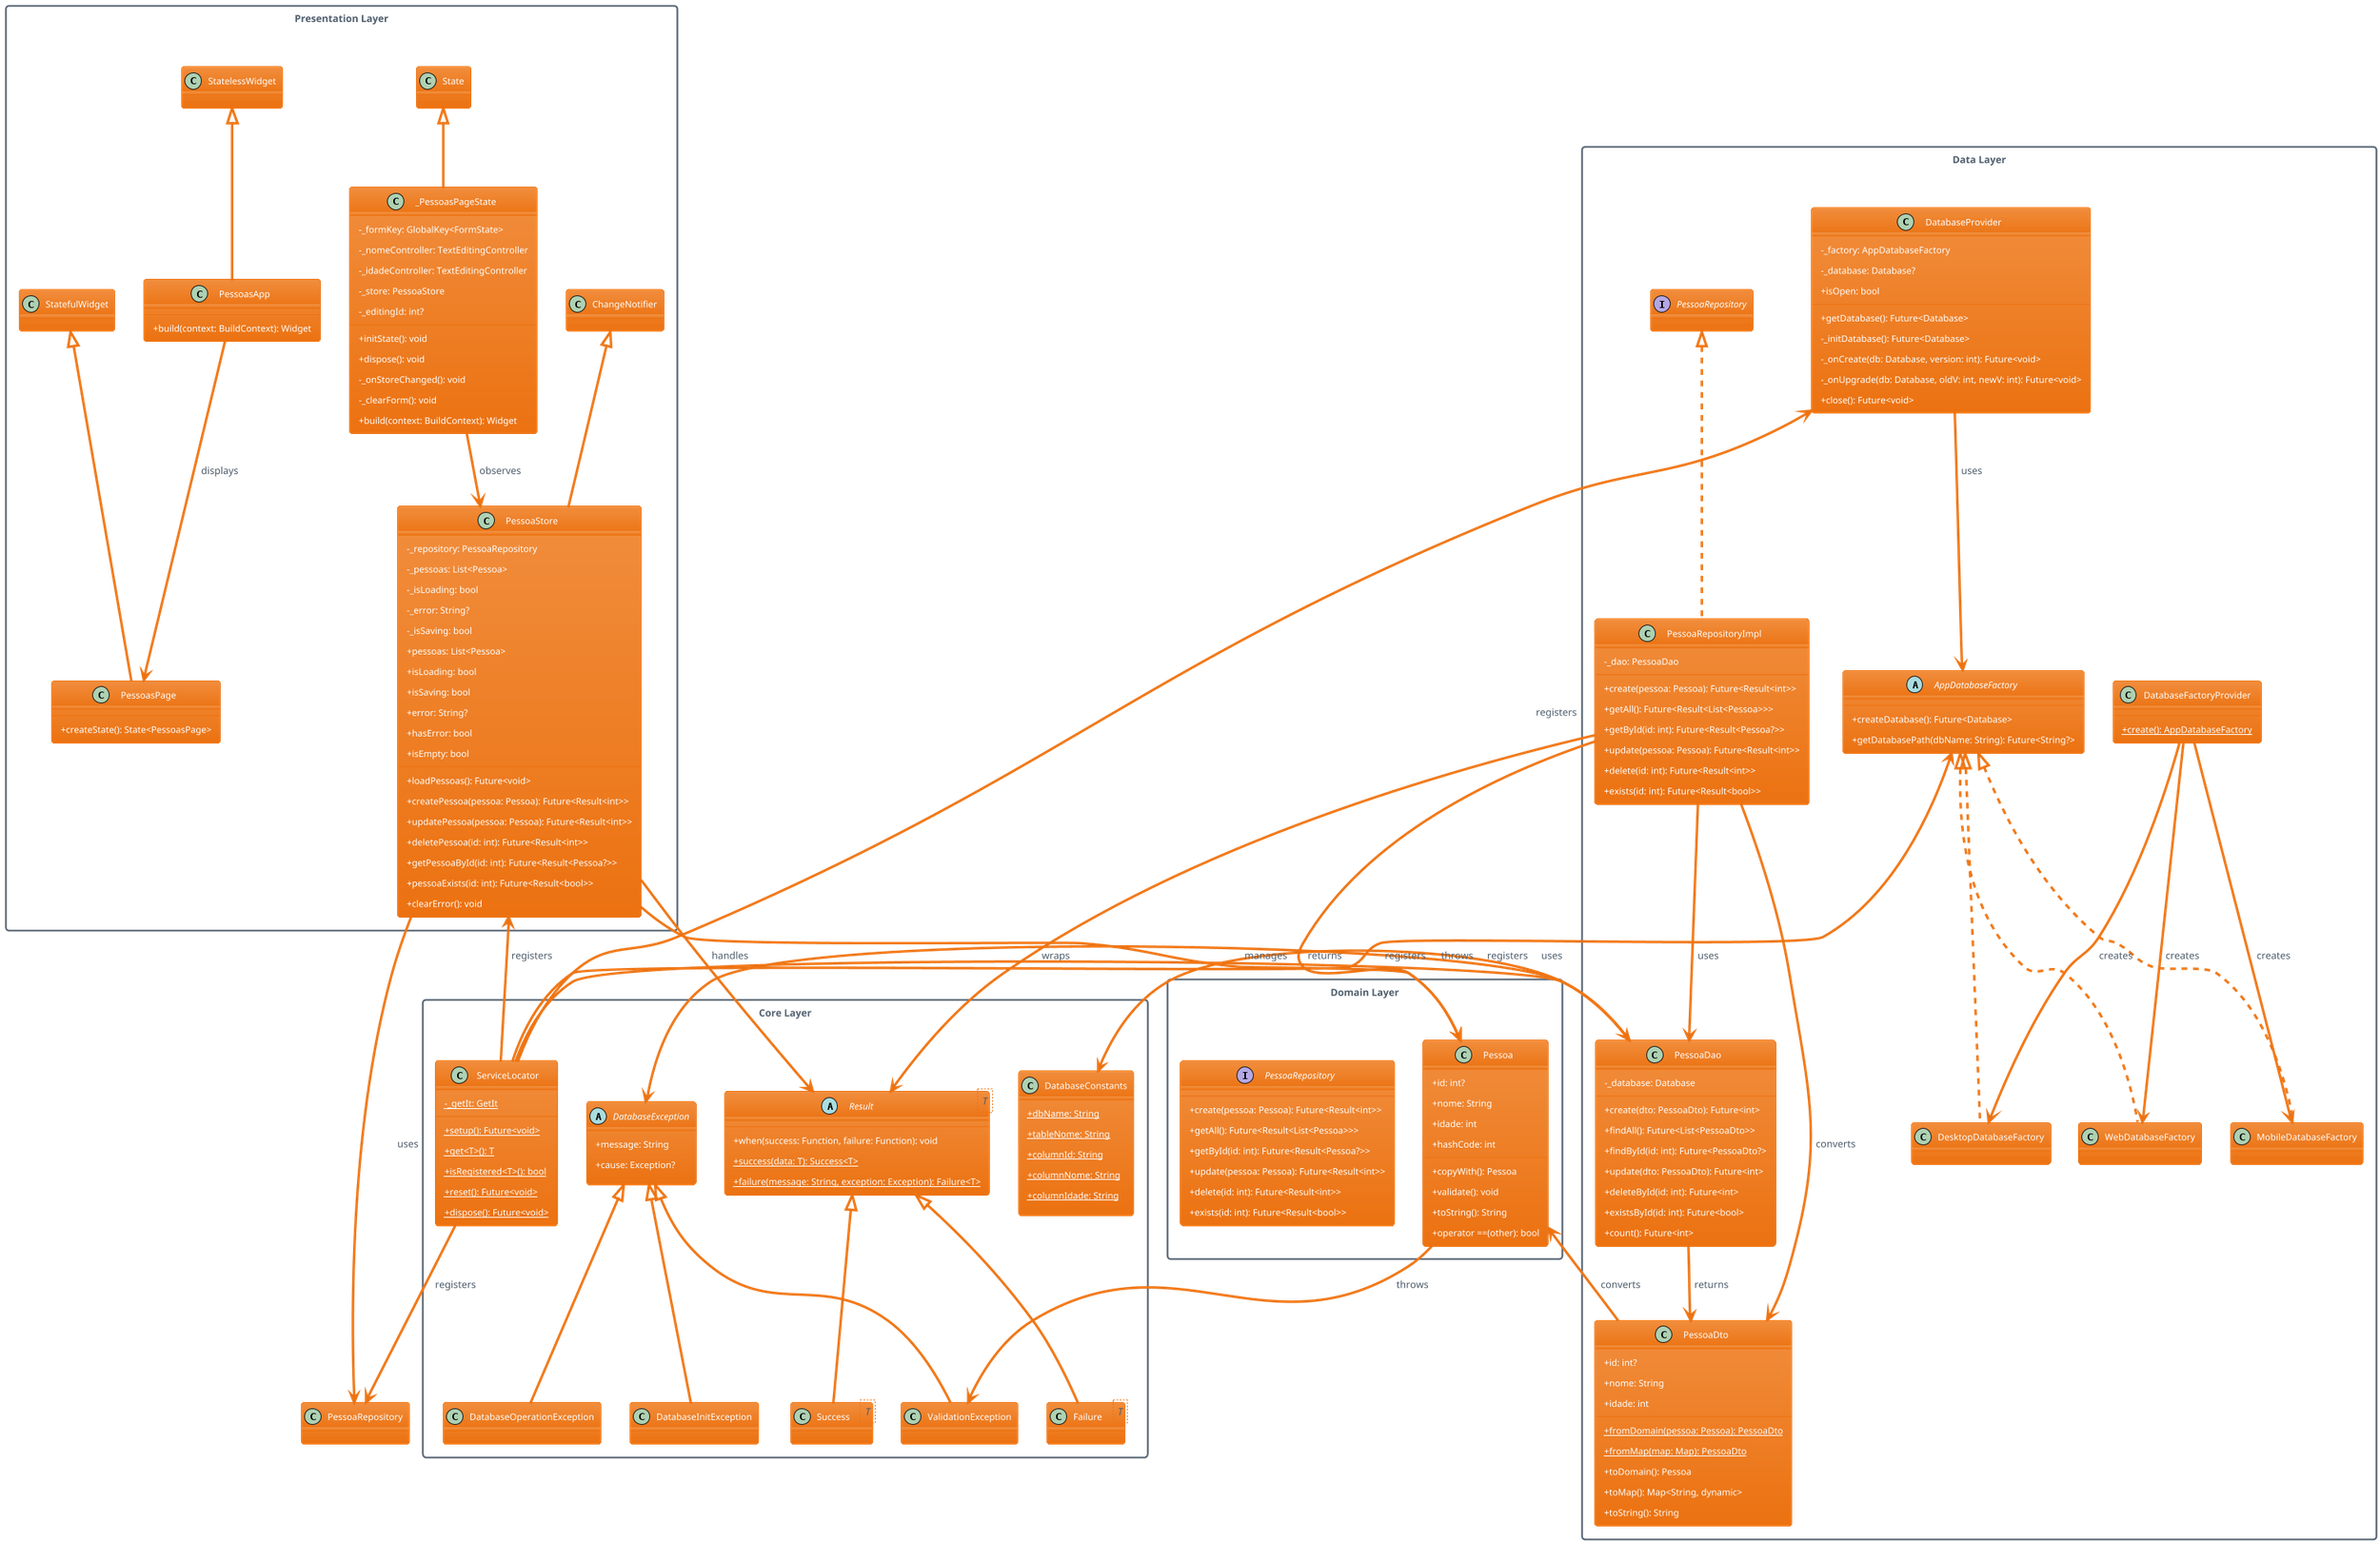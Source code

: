 @startuml Clean Architecture - Class Diagram

!theme aws-orange
skinparam classAttributeIconSize 0
skinparam classFontSize 11
skinparam packageStyle rectangle

package "Core Layer" as CorePkg {
  class DatabaseConstants {
    +{static} dbName: String
    +{static} tableNome: String
    +{static} columnId: String
    +{static} columnNome: String
    +{static} columnIdade: String
  }

  abstract class DatabaseException {
    +message: String
    +cause: Exception?
  }

  class ValidationException extends DatabaseException
  class DatabaseOperationException extends DatabaseException
  class DatabaseInitException extends DatabaseException

  abstract class Result<T> {
    +when(success: Function, failure: Function): void
    +{static} success(data: T): Success<T>
    +{static} failure(message: String, exception: Exception): Failure<T>
  }

  class Success<T> extends Result
  class Failure<T> extends Result

  class ServiceLocator {
    -{static} _getIt: GetIt
    +{static} setup(): Future<void>
    +{static} get<T>(): T
    +{static} isRegistered<T>(): bool
    +{static} reset(): Future<void>
    +{static} dispose(): Future<void>
  }
}

package "Domain Layer" as DomainPkg {
  class Pessoa {
    +id: int?
    +nome: String
    +idade: int
    +copyWith(): Pessoa
    +validate(): void
    +toString(): String
    +operator ==(other): bool
    +hashCode: int
  }

  interface PessoaRepository {
    +create(pessoa: Pessoa): Future<Result<int>>
    +getAll(): Future<Result<List<Pessoa>>>
    +getById(id: int): Future<Result<Pessoa?>>
    +update(pessoa: Pessoa): Future<Result<int>>
    +delete(id: int): Future<Result<int>>
    +exists(id: int): Future<Result<bool>>
  }
}

package "Data Layer" as DataPkg {
  class PessoaDto {
    +id: int?
    +nome: String
    +idade: int
    +{static} fromDomain(pessoa: Pessoa): PessoaDto
    +{static} fromMap(map: Map): PessoaDto
    +toDomain(): Pessoa
    +toMap(): Map<String, dynamic>
    +toString(): String
  }

  class PessoaDao {
    -_database: Database
    +create(dto: PessoaDto): Future<int>
    +findAll(): Future<List<PessoaDto>>
    +findById(id: int): Future<PessoaDto?>
    +update(dto: PessoaDto): Future<int>
    +deleteById(id: int): Future<int>
    +existsById(id: int): Future<bool>
    +count(): Future<int>
  }

  class PessoaRepositoryImpl implements PessoaRepository {
    -_dao: PessoaDao
    +create(pessoa: Pessoa): Future<Result<int>>
    +getAll(): Future<Result<List<Pessoa>>>
    +getById(id: int): Future<Result<Pessoa?>>
    +update(pessoa: Pessoa): Future<Result<int>>
    +delete(id: int): Future<Result<int>>
    +exists(id: int): Future<Result<bool>>
  }

  abstract class AppDatabaseFactory {
    +createDatabase(): Future<Database>
    +getDatabasePath(dbName: String): Future<String?>
  }

  class MobileDatabaseFactory implements AppDatabaseFactory
  class DesktopDatabaseFactory implements AppDatabaseFactory  
  class WebDatabaseFactory implements AppDatabaseFactory

  class DatabaseFactoryProvider {
    +{static} create(): AppDatabaseFactory
  }

  class DatabaseProvider {
    -_factory: AppDatabaseFactory
    -_database: Database?
    +getDatabase(): Future<Database>
    -_initDatabase(): Future<Database>
    -_onCreate(db: Database, version: int): Future<void>
    -_onUpgrade(db: Database, oldV: int, newV: int): Future<void>
    +close(): Future<void>
    +isOpen: bool
  }
}

package "Presentation Layer" as PresentationPkg {
  class PessoaStore extends ChangeNotifier {
    -_repository: PessoaRepository
    -_pessoas: List<Pessoa>
    -_isLoading: bool
    -_error: String?
    -_isSaving: bool
    +pessoas: List<Pessoa>
    +isLoading: bool
    +isSaving: bool
    +error: String?
    +hasError: bool
    +isEmpty: bool
    +loadPessoas(): Future<void>
    +createPessoa(pessoa: Pessoa): Future<Result<int>>
    +updatePessoa(pessoa: Pessoa): Future<Result<int>>
    +deletePessoa(id: int): Future<Result<int>>
    +getPessoaById(id: int): Future<Result<Pessoa?>>
    +pessoaExists(id: int): Future<Result<bool>>
    +clearError(): void
  }

  class PessoasPage extends StatefulWidget {
    +createState(): State<PessoasPage>
  }

  class _PessoasPageState extends State<PessoasPage> {
    -_formKey: GlobalKey<FormState>
    -_nomeController: TextEditingController
    -_idadeController: TextEditingController
    -_store: PessoaStore
    -_editingId: int?
    +initState(): void
    +dispose(): void
    -_onStoreChanged(): void
    -_clearForm(): void
    +build(context: BuildContext): Widget
  }

  class PessoasApp extends StatelessWidget {
    +build(context: BuildContext): Widget
  }
}

' Relationships
PessoaRepositoryImpl --> PessoaDao : uses
PessoaRepositoryImpl --> PessoaDto : converts
PessoaRepositoryImpl --> Pessoa : returns
PessoaRepositoryImpl --> Result : wraps

PessoaDao --> PessoaDto : returns
PessoaDao --> DatabaseConstants : uses
PessoaDao --> DatabaseException : throws

PessoaDto --> Pessoa : converts
Pessoa --> ValidationException : throws

DatabaseProvider --> AppDatabaseFactory : uses
DatabaseFactoryProvider --> MobileDatabaseFactory : creates
DatabaseFactoryProvider --> DesktopDatabaseFactory : creates  
DatabaseFactoryProvider --> WebDatabaseFactory : creates

PessoaStore --> PessoaRepository : uses
PessoaStore --> Pessoa : manages
PessoaStore --> Result : handles

_PessoasPageState --> PessoaStore : observes
PessoasApp --> PessoasPage : displays

ServiceLocator --> AppDatabaseFactory : registers
ServiceLocator --> DatabaseProvider : registers
ServiceLocator --> PessoaDao : registers
ServiceLocator --> PessoaRepository : registers
ServiceLocator --> PessoaStore : registers

@enduml
